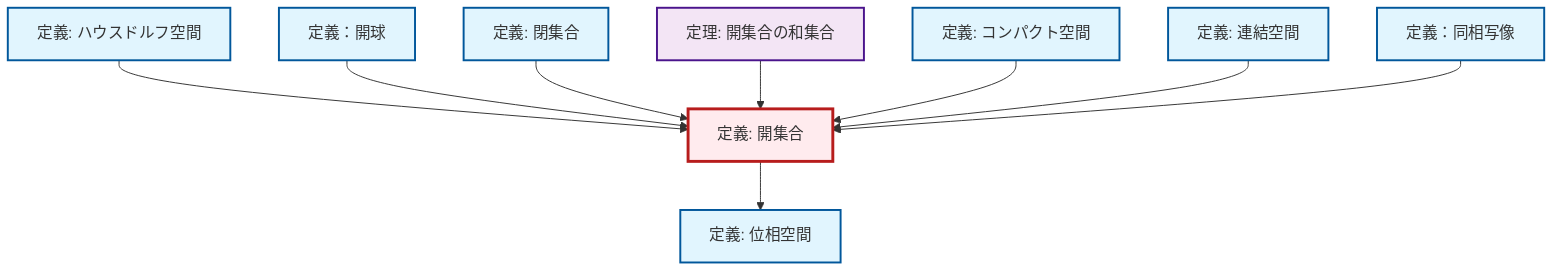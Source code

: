 graph TD
    classDef definition fill:#e1f5fe,stroke:#01579b,stroke-width:2px
    classDef theorem fill:#f3e5f5,stroke:#4a148c,stroke-width:2px
    classDef axiom fill:#fff3e0,stroke:#e65100,stroke-width:2px
    classDef example fill:#e8f5e9,stroke:#1b5e20,stroke-width:2px
    classDef current fill:#ffebee,stroke:#b71c1c,stroke-width:3px
    def-connected["定義: 連結空間"]:::definition
    def-topological-space["定義: 位相空間"]:::definition
    def-homeomorphism["定義：同相写像"]:::definition
    thm-union-open-sets["定理: 開集合の和集合"]:::theorem
    def-closed-set["定義: 閉集合"]:::definition
    def-compact["定義: コンパクト空間"]:::definition
    def-open-ball["定義：開球"]:::definition
    def-hausdorff["定義: ハウスドルフ空間"]:::definition
    def-open-set["定義: 開集合"]:::definition
    def-open-set --> def-topological-space
    def-hausdorff --> def-open-set
    def-open-ball --> def-open-set
    def-closed-set --> def-open-set
    thm-union-open-sets --> def-open-set
    def-compact --> def-open-set
    def-connected --> def-open-set
    def-homeomorphism --> def-open-set
    class def-open-set current